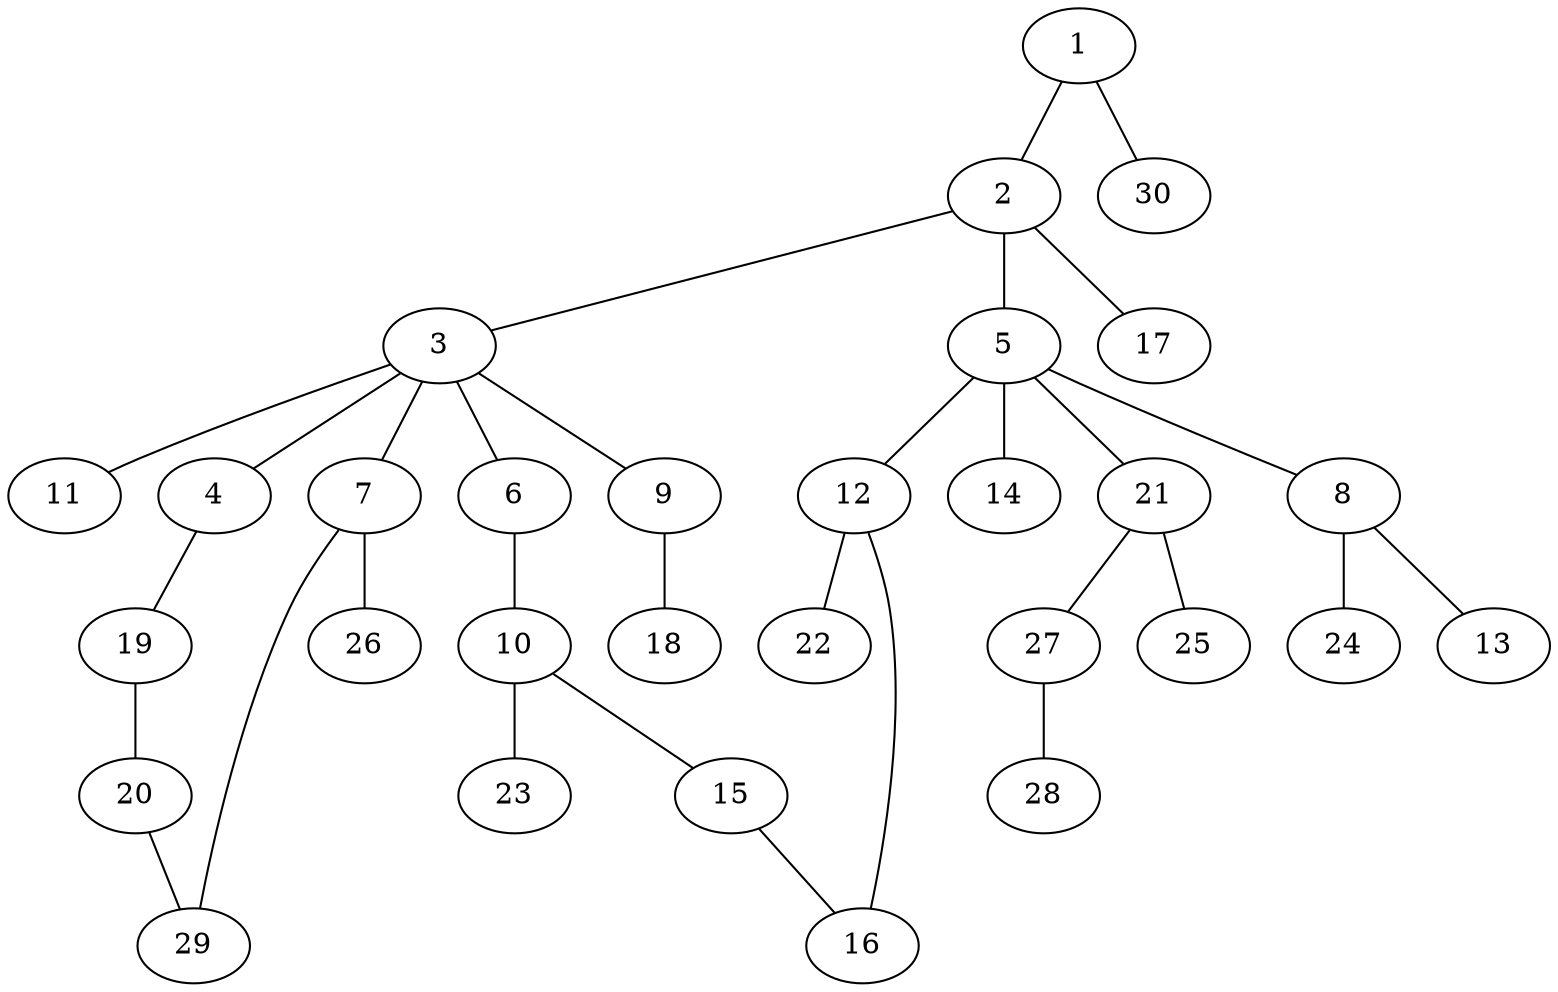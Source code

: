graph graphname {1--2
1--30
2--3
2--5
2--17
3--4
3--6
3--7
3--9
3--11
4--19
5--8
5--12
5--14
5--21
6--10
7--26
7--29
8--13
8--24
9--18
10--15
10--23
12--16
12--22
15--16
19--20
20--29
21--25
21--27
27--28
}